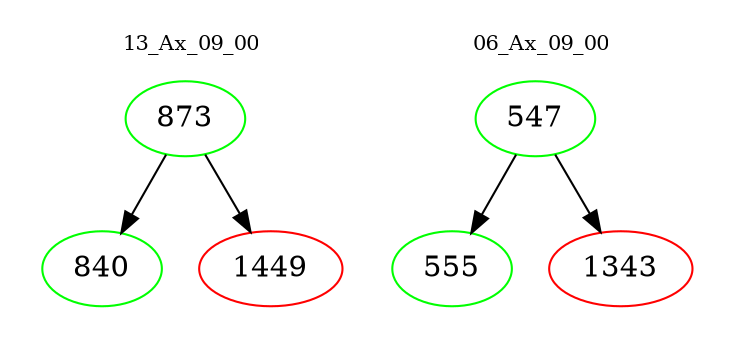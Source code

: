 digraph{
subgraph cluster_0 {
color = white
label = "13_Ax_09_00";
fontsize=10;
T0_873 [label="873", color="green"]
T0_873 -> T0_840 [color="black"]
T0_840 [label="840", color="green"]
T0_873 -> T0_1449 [color="black"]
T0_1449 [label="1449", color="red"]
}
subgraph cluster_1 {
color = white
label = "06_Ax_09_00";
fontsize=10;
T1_547 [label="547", color="green"]
T1_547 -> T1_555 [color="black"]
T1_555 [label="555", color="green"]
T1_547 -> T1_1343 [color="black"]
T1_1343 [label="1343", color="red"]
}
}

